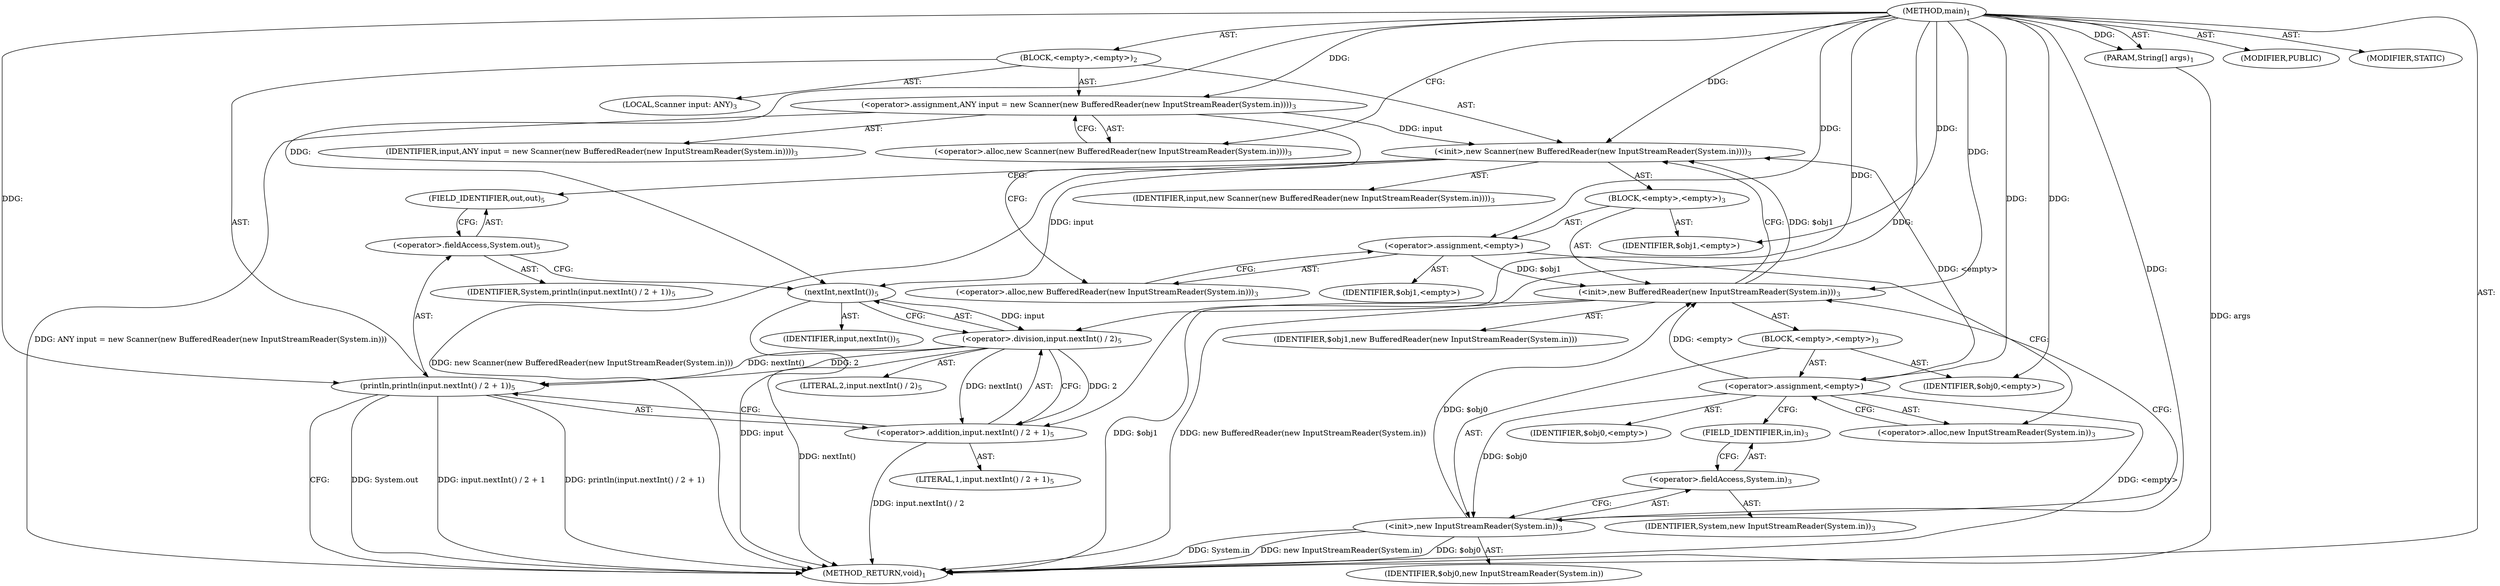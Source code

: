 digraph "main" {  
"19" [label = <(METHOD,main)<SUB>1</SUB>> ]
"20" [label = <(PARAM,String[] args)<SUB>1</SUB>> ]
"21" [label = <(BLOCK,&lt;empty&gt;,&lt;empty&gt;)<SUB>2</SUB>> ]
"4" [label = <(LOCAL,Scanner input: ANY)<SUB>3</SUB>> ]
"22" [label = <(&lt;operator&gt;.assignment,ANY input = new Scanner(new BufferedReader(new InputStreamReader(System.in))))<SUB>3</SUB>> ]
"23" [label = <(IDENTIFIER,input,ANY input = new Scanner(new BufferedReader(new InputStreamReader(System.in))))<SUB>3</SUB>> ]
"24" [label = <(&lt;operator&gt;.alloc,new Scanner(new BufferedReader(new InputStreamReader(System.in))))<SUB>3</SUB>> ]
"25" [label = <(&lt;init&gt;,new Scanner(new BufferedReader(new InputStreamReader(System.in))))<SUB>3</SUB>> ]
"3" [label = <(IDENTIFIER,input,new Scanner(new BufferedReader(new InputStreamReader(System.in))))<SUB>3</SUB>> ]
"26" [label = <(BLOCK,&lt;empty&gt;,&lt;empty&gt;)<SUB>3</SUB>> ]
"27" [label = <(&lt;operator&gt;.assignment,&lt;empty&gt;)> ]
"28" [label = <(IDENTIFIER,$obj1,&lt;empty&gt;)> ]
"29" [label = <(&lt;operator&gt;.alloc,new BufferedReader(new InputStreamReader(System.in)))<SUB>3</SUB>> ]
"30" [label = <(&lt;init&gt;,new BufferedReader(new InputStreamReader(System.in)))<SUB>3</SUB>> ]
"31" [label = <(IDENTIFIER,$obj1,new BufferedReader(new InputStreamReader(System.in)))> ]
"32" [label = <(BLOCK,&lt;empty&gt;,&lt;empty&gt;)<SUB>3</SUB>> ]
"33" [label = <(&lt;operator&gt;.assignment,&lt;empty&gt;)> ]
"34" [label = <(IDENTIFIER,$obj0,&lt;empty&gt;)> ]
"35" [label = <(&lt;operator&gt;.alloc,new InputStreamReader(System.in))<SUB>3</SUB>> ]
"36" [label = <(&lt;init&gt;,new InputStreamReader(System.in))<SUB>3</SUB>> ]
"37" [label = <(IDENTIFIER,$obj0,new InputStreamReader(System.in))> ]
"38" [label = <(&lt;operator&gt;.fieldAccess,System.in)<SUB>3</SUB>> ]
"39" [label = <(IDENTIFIER,System,new InputStreamReader(System.in))<SUB>3</SUB>> ]
"40" [label = <(FIELD_IDENTIFIER,in,in)<SUB>3</SUB>> ]
"41" [label = <(IDENTIFIER,$obj0,&lt;empty&gt;)> ]
"42" [label = <(IDENTIFIER,$obj1,&lt;empty&gt;)> ]
"43" [label = <(println,println(input.nextInt() / 2 + 1))<SUB>5</SUB>> ]
"44" [label = <(&lt;operator&gt;.fieldAccess,System.out)<SUB>5</SUB>> ]
"45" [label = <(IDENTIFIER,System,println(input.nextInt() / 2 + 1))<SUB>5</SUB>> ]
"46" [label = <(FIELD_IDENTIFIER,out,out)<SUB>5</SUB>> ]
"47" [label = <(&lt;operator&gt;.addition,input.nextInt() / 2 + 1)<SUB>5</SUB>> ]
"48" [label = <(&lt;operator&gt;.division,input.nextInt() / 2)<SUB>5</SUB>> ]
"49" [label = <(nextInt,nextInt())<SUB>5</SUB>> ]
"50" [label = <(IDENTIFIER,input,nextInt())<SUB>5</SUB>> ]
"51" [label = <(LITERAL,2,input.nextInt() / 2)<SUB>5</SUB>> ]
"52" [label = <(LITERAL,1,input.nextInt() / 2 + 1)<SUB>5</SUB>> ]
"53" [label = <(MODIFIER,PUBLIC)> ]
"54" [label = <(MODIFIER,STATIC)> ]
"55" [label = <(METHOD_RETURN,void)<SUB>1</SUB>> ]
  "19" -> "20"  [ label = "AST: "] 
  "19" -> "21"  [ label = "AST: "] 
  "19" -> "53"  [ label = "AST: "] 
  "19" -> "54"  [ label = "AST: "] 
  "19" -> "55"  [ label = "AST: "] 
  "21" -> "4"  [ label = "AST: "] 
  "21" -> "22"  [ label = "AST: "] 
  "21" -> "25"  [ label = "AST: "] 
  "21" -> "43"  [ label = "AST: "] 
  "22" -> "23"  [ label = "AST: "] 
  "22" -> "24"  [ label = "AST: "] 
  "25" -> "3"  [ label = "AST: "] 
  "25" -> "26"  [ label = "AST: "] 
  "26" -> "27"  [ label = "AST: "] 
  "26" -> "30"  [ label = "AST: "] 
  "26" -> "42"  [ label = "AST: "] 
  "27" -> "28"  [ label = "AST: "] 
  "27" -> "29"  [ label = "AST: "] 
  "30" -> "31"  [ label = "AST: "] 
  "30" -> "32"  [ label = "AST: "] 
  "32" -> "33"  [ label = "AST: "] 
  "32" -> "36"  [ label = "AST: "] 
  "32" -> "41"  [ label = "AST: "] 
  "33" -> "34"  [ label = "AST: "] 
  "33" -> "35"  [ label = "AST: "] 
  "36" -> "37"  [ label = "AST: "] 
  "36" -> "38"  [ label = "AST: "] 
  "38" -> "39"  [ label = "AST: "] 
  "38" -> "40"  [ label = "AST: "] 
  "43" -> "44"  [ label = "AST: "] 
  "43" -> "47"  [ label = "AST: "] 
  "44" -> "45"  [ label = "AST: "] 
  "44" -> "46"  [ label = "AST: "] 
  "47" -> "48"  [ label = "AST: "] 
  "47" -> "52"  [ label = "AST: "] 
  "48" -> "49"  [ label = "AST: "] 
  "48" -> "51"  [ label = "AST: "] 
  "49" -> "50"  [ label = "AST: "] 
  "22" -> "29"  [ label = "CFG: "] 
  "25" -> "46"  [ label = "CFG: "] 
  "43" -> "55"  [ label = "CFG: "] 
  "24" -> "22"  [ label = "CFG: "] 
  "44" -> "49"  [ label = "CFG: "] 
  "47" -> "43"  [ label = "CFG: "] 
  "27" -> "35"  [ label = "CFG: "] 
  "30" -> "25"  [ label = "CFG: "] 
  "46" -> "44"  [ label = "CFG: "] 
  "48" -> "47"  [ label = "CFG: "] 
  "29" -> "27"  [ label = "CFG: "] 
  "49" -> "48"  [ label = "CFG: "] 
  "33" -> "40"  [ label = "CFG: "] 
  "36" -> "30"  [ label = "CFG: "] 
  "35" -> "33"  [ label = "CFG: "] 
  "38" -> "36"  [ label = "CFG: "] 
  "40" -> "38"  [ label = "CFG: "] 
  "19" -> "24"  [ label = "CFG: "] 
  "20" -> "55"  [ label = "DDG: args"] 
  "22" -> "55"  [ label = "DDG: ANY input = new Scanner(new BufferedReader(new InputStreamReader(System.in)))"] 
  "30" -> "55"  [ label = "DDG: $obj1"] 
  "33" -> "55"  [ label = "DDG: &lt;empty&gt;"] 
  "36" -> "55"  [ label = "DDG: $obj0"] 
  "36" -> "55"  [ label = "DDG: System.in"] 
  "36" -> "55"  [ label = "DDG: new InputStreamReader(System.in)"] 
  "30" -> "55"  [ label = "DDG: new BufferedReader(new InputStreamReader(System.in))"] 
  "25" -> "55"  [ label = "DDG: new Scanner(new BufferedReader(new InputStreamReader(System.in)))"] 
  "43" -> "55"  [ label = "DDG: System.out"] 
  "49" -> "55"  [ label = "DDG: input"] 
  "48" -> "55"  [ label = "DDG: nextInt()"] 
  "47" -> "55"  [ label = "DDG: input.nextInt() / 2"] 
  "43" -> "55"  [ label = "DDG: input.nextInt() / 2 + 1"] 
  "43" -> "55"  [ label = "DDG: println(input.nextInt() / 2 + 1)"] 
  "19" -> "20"  [ label = "DDG: "] 
  "19" -> "22"  [ label = "DDG: "] 
  "22" -> "25"  [ label = "DDG: input"] 
  "19" -> "25"  [ label = "DDG: "] 
  "33" -> "25"  [ label = "DDG: &lt;empty&gt;"] 
  "30" -> "25"  [ label = "DDG: $obj1"] 
  "48" -> "43"  [ label = "DDG: nextInt()"] 
  "48" -> "43"  [ label = "DDG: 2"] 
  "19" -> "43"  [ label = "DDG: "] 
  "19" -> "27"  [ label = "DDG: "] 
  "19" -> "42"  [ label = "DDG: "] 
  "48" -> "47"  [ label = "DDG: nextInt()"] 
  "48" -> "47"  [ label = "DDG: 2"] 
  "19" -> "47"  [ label = "DDG: "] 
  "27" -> "30"  [ label = "DDG: $obj1"] 
  "19" -> "30"  [ label = "DDG: "] 
  "33" -> "30"  [ label = "DDG: &lt;empty&gt;"] 
  "36" -> "30"  [ label = "DDG: $obj0"] 
  "49" -> "48"  [ label = "DDG: input"] 
  "19" -> "48"  [ label = "DDG: "] 
  "19" -> "33"  [ label = "DDG: "] 
  "19" -> "41"  [ label = "DDG: "] 
  "25" -> "49"  [ label = "DDG: input"] 
  "19" -> "49"  [ label = "DDG: "] 
  "33" -> "36"  [ label = "DDG: $obj0"] 
  "19" -> "36"  [ label = "DDG: "] 
}

